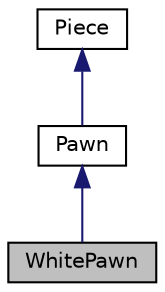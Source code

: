 digraph G
{
  bgcolor="transparent";
  edge [fontname="Helvetica",fontsize="10",labelfontname="Helvetica",labelfontsize="10"];
  node [fontname="Helvetica",fontsize="10",shape=record];
  Node1 [label="WhitePawn",height=0.2,width=0.4,color="black", fillcolor="grey75", style="filled" fontcolor="black"];
  Node2 -> Node1 [dir=back,color="midnightblue",fontsize="10",style="solid",fontname="Helvetica"];
  Node2 [label="Pawn",height=0.2,width=0.4,color="black",URL="$de/dff/classPawn.html"];
  Node3 -> Node2 [dir=back,color="midnightblue",fontsize="10",style="solid",fontname="Helvetica"];
  Node3 [label="Piece",height=0.2,width=0.4,color="black",URL="$d5/df0/classPiece.html",tooltip="Virtual base class for all Piece objects."];
}
